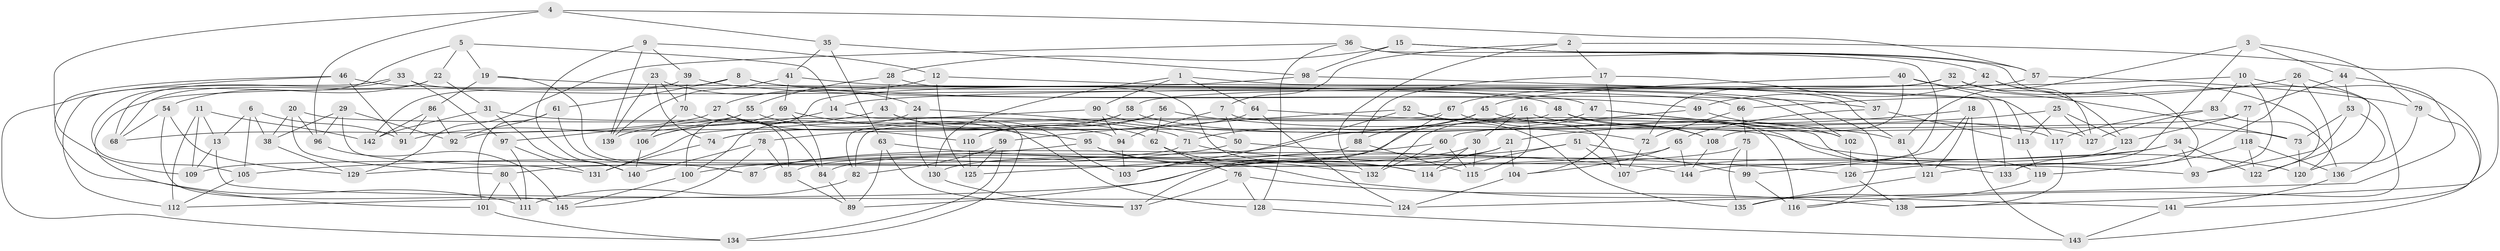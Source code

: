 // Generated by graph-tools (version 1.1) at 2025/26/03/09/25 03:26:58]
// undirected, 145 vertices, 290 edges
graph export_dot {
graph [start="1"]
  node [color=gray90,style=filled];
  1;
  2;
  3;
  4;
  5;
  6;
  7;
  8;
  9;
  10;
  11;
  12;
  13;
  14;
  15;
  16;
  17;
  18;
  19;
  20;
  21;
  22;
  23;
  24;
  25;
  26;
  27;
  28;
  29;
  30;
  31;
  32;
  33;
  34;
  35;
  36;
  37;
  38;
  39;
  40;
  41;
  42;
  43;
  44;
  45;
  46;
  47;
  48;
  49;
  50;
  51;
  52;
  53;
  54;
  55;
  56;
  57;
  58;
  59;
  60;
  61;
  62;
  63;
  64;
  65;
  66;
  67;
  68;
  69;
  70;
  71;
  72;
  73;
  74;
  75;
  76;
  77;
  78;
  79;
  80;
  81;
  82;
  83;
  84;
  85;
  86;
  87;
  88;
  89;
  90;
  91;
  92;
  93;
  94;
  95;
  96;
  97;
  98;
  99;
  100;
  101;
  102;
  103;
  104;
  105;
  106;
  107;
  108;
  109;
  110;
  111;
  112;
  113;
  114;
  115;
  116;
  117;
  118;
  119;
  120;
  121;
  122;
  123;
  124;
  125;
  126;
  127;
  128;
  129;
  130;
  131;
  132;
  133;
  134;
  135;
  136;
  137;
  138;
  139;
  140;
  141;
  142;
  143;
  144;
  145;
  1 -- 81;
  1 -- 64;
  1 -- 90;
  1 -- 130;
  2 -- 17;
  2 -- 7;
  2 -- 132;
  2 -- 138;
  3 -- 126;
  3 -- 79;
  3 -- 81;
  3 -- 44;
  4 -- 109;
  4 -- 57;
  4 -- 96;
  4 -- 35;
  5 -- 22;
  5 -- 105;
  5 -- 19;
  5 -- 14;
  6 -- 13;
  6 -- 105;
  6 -- 91;
  6 -- 38;
  7 -- 94;
  7 -- 50;
  7 -- 116;
  8 -- 37;
  8 -- 102;
  8 -- 101;
  8 -- 61;
  9 -- 39;
  9 -- 139;
  9 -- 140;
  9 -- 12;
  10 -- 83;
  10 -- 93;
  10 -- 14;
  10 -- 141;
  11 -- 112;
  11 -- 109;
  11 -- 142;
  11 -- 13;
  12 -- 125;
  12 -- 133;
  12 -- 27;
  13 -- 109;
  13 -- 124;
  14 -- 106;
  14 -- 134;
  15 -- 116;
  15 -- 57;
  15 -- 28;
  15 -- 98;
  16 -- 30;
  16 -- 115;
  16 -- 127;
  16 -- 85;
  17 -- 104;
  17 -- 37;
  17 -- 88;
  18 -- 143;
  18 -- 99;
  18 -- 21;
  18 -- 121;
  19 -- 87;
  19 -- 66;
  19 -- 86;
  20 -- 96;
  20 -- 94;
  20 -- 80;
  20 -- 38;
  21 -- 130;
  21 -- 103;
  21 -- 104;
  22 -- 54;
  22 -- 68;
  22 -- 31;
  23 -- 74;
  23 -- 70;
  23 -- 24;
  23 -- 139;
  24 -- 100;
  24 -- 50;
  24 -- 130;
  25 -- 127;
  25 -- 123;
  25 -- 113;
  25 -- 87;
  26 -- 66;
  26 -- 120;
  26 -- 121;
  26 -- 122;
  27 -- 68;
  27 -- 84;
  27 -- 110;
  28 -- 114;
  28 -- 55;
  28 -- 43;
  29 -- 131;
  29 -- 38;
  29 -- 96;
  29 -- 92;
  30 -- 84;
  30 -- 114;
  30 -- 115;
  31 -- 71;
  31 -- 140;
  31 -- 142;
  32 -- 122;
  32 -- 58;
  32 -- 123;
  32 -- 72;
  33 -- 47;
  33 -- 112;
  33 -- 68;
  33 -- 97;
  34 -- 122;
  34 -- 93;
  34 -- 112;
  34 -- 107;
  35 -- 41;
  35 -- 63;
  35 -- 98;
  36 -- 129;
  36 -- 128;
  36 -- 42;
  36 -- 144;
  37 -- 113;
  37 -- 65;
  38 -- 129;
  39 -- 70;
  39 -- 142;
  39 -- 49;
  40 -- 45;
  40 -- 113;
  40 -- 108;
  40 -- 73;
  41 -- 69;
  41 -- 139;
  41 -- 116;
  42 -- 133;
  42 -- 49;
  42 -- 127;
  43 -- 62;
  43 -- 106;
  43 -- 103;
  44 -- 124;
  44 -- 77;
  44 -- 53;
  45 -- 133;
  45 -- 88;
  45 -- 71;
  46 -- 111;
  46 -- 48;
  46 -- 134;
  46 -- 91;
  47 -- 132;
  47 -- 102;
  47 -- 119;
  48 -- 82;
  48 -- 108;
  48 -- 73;
  49 -- 102;
  49 -- 60;
  50 -- 100;
  50 -- 126;
  51 -- 99;
  51 -- 114;
  51 -- 89;
  51 -- 107;
  52 -- 107;
  52 -- 103;
  52 -- 135;
  52 -- 59;
  53 -- 93;
  53 -- 73;
  53 -- 136;
  54 -- 145;
  54 -- 68;
  54 -- 129;
  55 -- 128;
  55 -- 97;
  55 -- 91;
  56 -- 62;
  56 -- 78;
  56 -- 110;
  56 -- 72;
  57 -- 79;
  57 -- 67;
  58 -- 117;
  58 -- 74;
  58 -- 110;
  59 -- 82;
  59 -- 125;
  59 -- 134;
  60 -- 132;
  60 -- 115;
  60 -- 87;
  61 -- 87;
  61 -- 92;
  61 -- 101;
  62 -- 76;
  62 -- 132;
  63 -- 144;
  63 -- 137;
  63 -- 89;
  64 -- 81;
  64 -- 74;
  64 -- 124;
  65 -- 144;
  65 -- 104;
  65 -- 109;
  66 -- 75;
  66 -- 72;
  67 -- 137;
  67 -- 108;
  67 -- 82;
  69 -- 84;
  69 -- 95;
  69 -- 139;
  70 -- 85;
  70 -- 106;
  71 -- 129;
  71 -- 93;
  72 -- 107;
  73 -- 120;
  74 -- 131;
  75 -- 135;
  75 -- 99;
  75 -- 80;
  76 -- 137;
  76 -- 128;
  76 -- 138;
  77 -- 118;
  77 -- 92;
  77 -- 123;
  78 -- 145;
  78 -- 140;
  78 -- 85;
  79 -- 120;
  79 -- 143;
  80 -- 101;
  80 -- 111;
  81 -- 121;
  82 -- 111;
  83 -- 136;
  83 -- 127;
  83 -- 117;
  84 -- 89;
  85 -- 89;
  86 -- 91;
  86 -- 92;
  86 -- 142;
  88 -- 125;
  88 -- 115;
  90 -- 131;
  90 -- 94;
  90 -- 120;
  94 -- 103;
  95 -- 114;
  95 -- 141;
  95 -- 105;
  96 -- 145;
  97 -- 111;
  97 -- 131;
  98 -- 100;
  98 -- 117;
  99 -- 116;
  100 -- 145;
  101 -- 134;
  102 -- 126;
  104 -- 124;
  105 -- 112;
  106 -- 140;
  108 -- 144;
  110 -- 125;
  113 -- 119;
  117 -- 138;
  118 -- 122;
  118 -- 136;
  118 -- 119;
  119 -- 135;
  121 -- 135;
  123 -- 133;
  126 -- 138;
  128 -- 143;
  130 -- 137;
  136 -- 141;
  141 -- 143;
}
